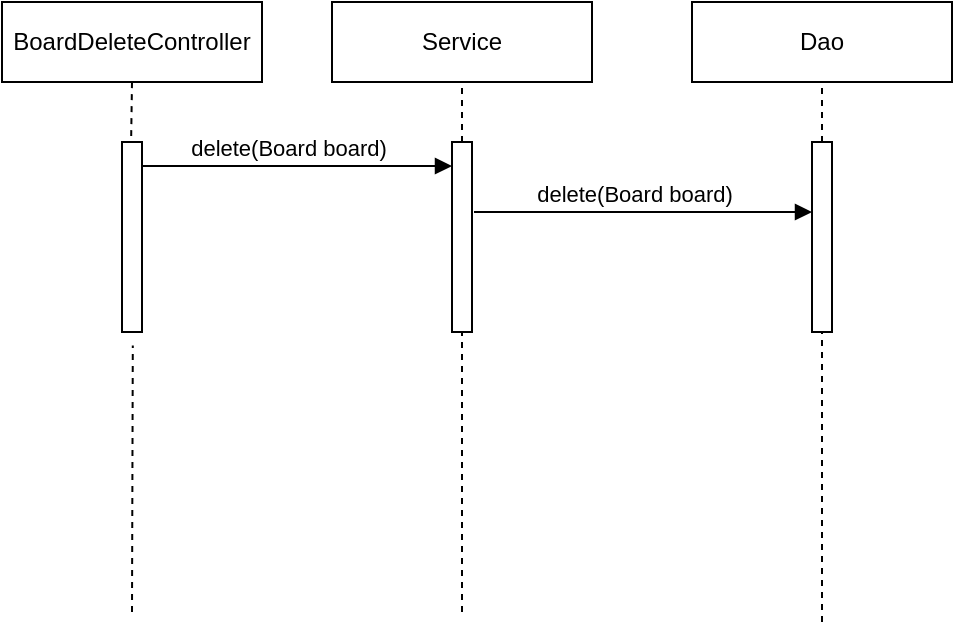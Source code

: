 <mxfile version="13.2.6" type="github">
  <diagram name="Page-1" id="13e1069c-82ec-6db2-03f1-153e76fe0fe0">
    <mxGraphModel dx="1278" dy="585" grid="1" gridSize="10" guides="1" tooltips="1" connect="1" arrows="1" fold="1" page="1" pageScale="1" pageWidth="1100" pageHeight="850" background="#ffffff" math="0" shadow="0">
      <root>
        <mxCell id="0" />
        <mxCell id="1" parent="0" />
        <mxCell id="kgX18TGKbtOsNnbbLTPr-4" value="BoardDeleteController" style="rounded=0;whiteSpace=wrap;html=1;" parent="1" vertex="1">
          <mxGeometry x="55" y="115" width="130" height="40" as="geometry" />
        </mxCell>
        <mxCell id="kgX18TGKbtOsNnbbLTPr-5" value="Service" style="rounded=0;whiteSpace=wrap;html=1;" parent="1" vertex="1">
          <mxGeometry x="220" y="115" width="130" height="40" as="geometry" />
        </mxCell>
        <mxCell id="kgX18TGKbtOsNnbbLTPr-6" value="Dao" style="rounded=0;whiteSpace=wrap;html=1;" parent="1" vertex="1">
          <mxGeometry x="400" y="115" width="130" height="40" as="geometry" />
        </mxCell>
        <mxCell id="kgX18TGKbtOsNnbbLTPr-8" value="" style="endArrow=none;dashed=1;html=1;entryX=0.5;entryY=1;entryDx=0;entryDy=0;" parent="1" target="kgX18TGKbtOsNnbbLTPr-5" edge="1">
          <mxGeometry width="50" height="50" relative="1" as="geometry">
            <mxPoint x="285" y="185" as="sourcePoint" />
            <mxPoint x="280" y="345" as="targetPoint" />
          </mxGeometry>
        </mxCell>
        <mxCell id="kgX18TGKbtOsNnbbLTPr-9" value="" style="endArrow=none;dashed=1;html=1;entryX=0.5;entryY=1;entryDx=0;entryDy=0;" parent="1" target="kgX18TGKbtOsNnbbLTPr-6" edge="1" source="kgX18TGKbtOsNnbbLTPr-13">
          <mxGeometry width="50" height="50" relative="1" as="geometry">
            <mxPoint x="465" y="425" as="sourcePoint" />
            <mxPoint x="235" y="165" as="targetPoint" />
          </mxGeometry>
        </mxCell>
        <mxCell id="kgX18TGKbtOsNnbbLTPr-10" value="" style="endArrow=none;dashed=1;html=1;entryX=0.5;entryY=1;entryDx=0;entryDy=0;" parent="1" edge="1">
          <mxGeometry width="50" height="50" relative="1" as="geometry">
            <mxPoint x="285" y="420" as="sourcePoint" />
            <mxPoint x="285" y="225" as="targetPoint" />
          </mxGeometry>
        </mxCell>
        <mxCell id="kgX18TGKbtOsNnbbLTPr-11" value="" style="html=1;points=[];perimeter=orthogonalPerimeter;" parent="1" vertex="1">
          <mxGeometry x="280" y="185" width="10" height="95" as="geometry" />
        </mxCell>
        <mxCell id="kgX18TGKbtOsNnbbLTPr-12" value="" style="html=1;points=[];perimeter=orthogonalPerimeter;" parent="1" vertex="1">
          <mxGeometry x="115" y="185" width="10" height="95" as="geometry" />
        </mxCell>
        <mxCell id="kgX18TGKbtOsNnbbLTPr-14" value="delete(Board board)" style="html=1;verticalAlign=bottom;endArrow=block;" parent="1" edge="1" target="kgX18TGKbtOsNnbbLTPr-11">
          <mxGeometry x="-0.058" width="80" relative="1" as="geometry">
            <mxPoint x="125" y="197" as="sourcePoint" />
            <mxPoint x="270" y="197" as="targetPoint" />
            <mxPoint as="offset" />
          </mxGeometry>
        </mxCell>
        <mxCell id="kgX18TGKbtOsNnbbLTPr-15" value="delete(Board board)" style="html=1;verticalAlign=bottom;endArrow=block;" parent="1" edge="1">
          <mxGeometry x="-0.058" width="80" relative="1" as="geometry">
            <mxPoint x="291" y="220.0" as="sourcePoint" />
            <mxPoint x="460" y="220" as="targetPoint" />
            <mxPoint as="offset" />
          </mxGeometry>
        </mxCell>
        <mxCell id="kgX18TGKbtOsNnbbLTPr-31" value="" style="endArrow=none;dashed=1;html=1;entryX=0.54;entryY=1.071;entryDx=0;entryDy=0;entryPerimeter=0;" parent="1" target="kgX18TGKbtOsNnbbLTPr-12" edge="1">
          <mxGeometry width="50" height="50" relative="1" as="geometry">
            <mxPoint x="120" y="420" as="sourcePoint" />
            <mxPoint x="285" y="235" as="targetPoint" />
          </mxGeometry>
        </mxCell>
        <mxCell id="kgX18TGKbtOsNnbbLTPr-32" value="" style="endArrow=none;dashed=1;html=1;entryX=0.5;entryY=1;entryDx=0;entryDy=0;exitX=0.46;exitY=-0.031;exitDx=0;exitDy=0;exitPerimeter=0;" parent="1" source="kgX18TGKbtOsNnbbLTPr-12" target="kgX18TGKbtOsNnbbLTPr-4" edge="1">
          <mxGeometry width="50" height="50" relative="1" as="geometry">
            <mxPoint x="295" y="265" as="sourcePoint" />
            <mxPoint x="295" y="245" as="targetPoint" />
          </mxGeometry>
        </mxCell>
        <mxCell id="kgX18TGKbtOsNnbbLTPr-13" value="" style="html=1;points=[];perimeter=orthogonalPerimeter;" parent="1" vertex="1">
          <mxGeometry x="460" y="185" width="10" height="95" as="geometry" />
        </mxCell>
        <mxCell id="snDtYC9MEg4DrXvnWBJu-1" value="" style="endArrow=none;dashed=1;html=1;entryX=0.5;entryY=1;entryDx=0;entryDy=0;" edge="1" parent="1" target="kgX18TGKbtOsNnbbLTPr-13">
          <mxGeometry width="50" height="50" relative="1" as="geometry">
            <mxPoint x="465" y="425" as="sourcePoint" />
            <mxPoint x="465" y="155" as="targetPoint" />
          </mxGeometry>
        </mxCell>
      </root>
    </mxGraphModel>
  </diagram>
</mxfile>
